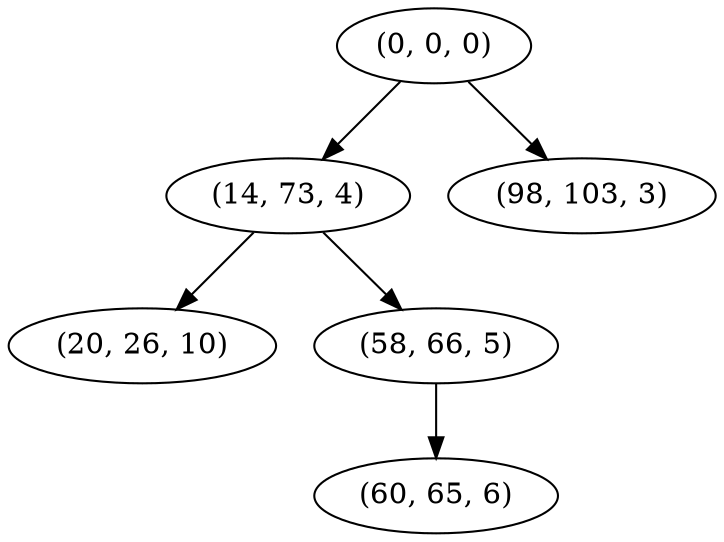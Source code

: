 digraph tree {
    "(0, 0, 0)";
    "(14, 73, 4)";
    "(20, 26, 10)";
    "(58, 66, 5)";
    "(60, 65, 6)";
    "(98, 103, 3)";
    "(0, 0, 0)" -> "(14, 73, 4)";
    "(0, 0, 0)" -> "(98, 103, 3)";
    "(14, 73, 4)" -> "(20, 26, 10)";
    "(14, 73, 4)" -> "(58, 66, 5)";
    "(58, 66, 5)" -> "(60, 65, 6)";
}
